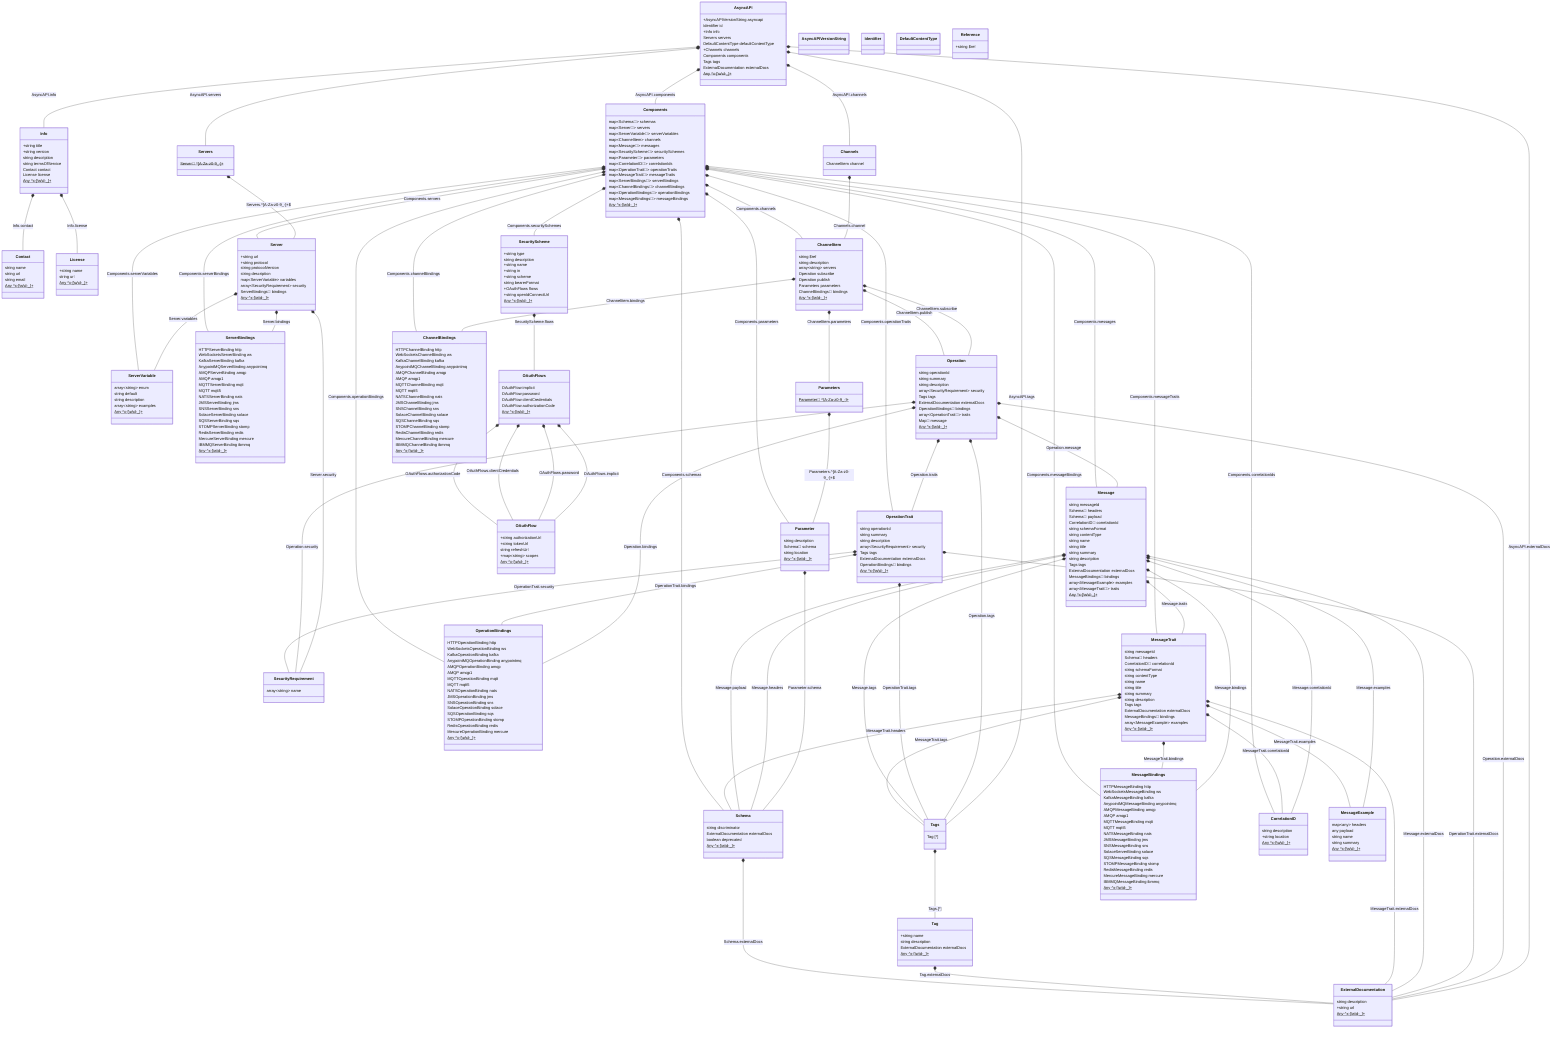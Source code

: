 classDiagram
  class AsyncAPI:::AsyncAPI {
    +AsyncAPIVersionString asyncapi
    Identifier id
    +Info info
    Servers servers
    DefaultContentType defaultContentType
    +Channels channels
    Components components
    Tags tags
    ExternalDocumentation externalDocs
    Any ^x-[\w\d\-\_]+$
  }
  AsyncAPI *-- Info : AsyncAPI.info
  AsyncAPI *-- Servers : AsyncAPI.servers
  AsyncAPI *-- Channels : AsyncAPI.channels
  AsyncAPI *-- Components : AsyncAPI.components
  AsyncAPI *-- Tags : AsyncAPI.tags
  AsyncAPI *-- ExternalDocumentation : AsyncAPI.externalDocs

  class AsyncAPIVersionString:::AsyncAPIVersionString {
  }

  class Identifier:::Identifier {
  }

  class Info:::Info {
    +string title
    +string version
    string description
    string termsOfService
    Contact contact
    License license
    Any ^x-[\w\d\-\_]+$
  }
  Info *-- Contact : Info.contact
  Info *-- License : Info.license

  class Contact:::Contact {
    string name
    string url
    string email
    Any ^x-[\w\d\-\_]+$
  }

  class License:::License {
    +string name
    string url
    Any ^x-[\w\d\-\_]+$
  }

  class Servers:::Servers {
    Server🔗 ^[A-Za-z0-9_\-]+$
  }
  Servers *-- Server : Servers.^[A-Za-z0-9_\-]+$

  class Server:::Server {
    +string url
    +string protocol
    string protocolVersion
    string description
    map~ServerVariable~ variables
    array~SecurityRequirement~ security
    ServerBindings🔗 bindings
    Any ^x-[\w\d\-\_]+$
  }
  Server *-- ServerVariable : Server.variables
  Server *-- SecurityRequirement : Server.security
  Server *-- ServerBindings : Server.bindings

  class ServerVariable:::ServerVariable {
    array~string~ enum
    string default
    string description
    array~string~ examples
    Any ^x-[\w\d\-\_]+$
  }

  class DefaultContentType:::DefaultContentType {
  }

  class Channels:::Channels {
    ChannelItem channel
  }
  Channels *-- ChannelItem : Channels.channel

  class ChannelItem:::ChannelItem {
    string $ref
    string description
    array~string~ servers
    Operation subscribe
    Operation publish
    Parameters parameters
    ChannelBindings🔗 bindings
    Any ^x-[\w\d\-\_]+$
  }
  ChannelItem *-- Operation : ChannelItem.subscribe
  ChannelItem *-- Operation : ChannelItem.publish
  ChannelItem *-- Parameters : ChannelItem.parameters
  ChannelItem *-- ChannelBindings : ChannelItem.bindings

  class Operation:::Operation {
    string operationId
    string summary
    string description
    array~SecurityRequirement~ security
    Tags tags
    ExternalDocumentation externalDocs
    OperationBindings🔗 bindings
    array~OperationTrait🔗~ traits
    Map🔗 message
    Any ^x-[\w\d\-\_]+$
  }
  Operation *-- SecurityRequirement : Operation.security
  Operation *-- Tags : Operation.tags
  Operation *-- ExternalDocumentation : Operation.externalDocs
  Operation *-- OperationBindings : Operation.bindings
  Operation *-- OperationTrait : Operation.traits
  Operation *-- Message : Operation.message

  class OperationTrait:::OperationTrait {
    string operationId
    string summary
    string description
    array~SecurityRequirement~ security
    Tags tags
    ExternalDocumentation externalDocs
    OperationBindings🔗 bindings
    Any ^x-[\w\d\-\_]+$
  }
  OperationTrait *-- SecurityRequirement : OperationTrait.security
  OperationTrait *-- Tags : OperationTrait.tags
  OperationTrait *-- ExternalDocumentation : OperationTrait.externalDocs
  OperationTrait *-- OperationBindings : OperationTrait.bindings

  class Parameters:::Parameters {
    Parameter🔗 ^[A-Za-z0-9_\-]+$
  }
  Parameters *-- Parameter : Parameters.^[A-Za-z0-9_\-]+$

  class Parameter:::Parameter {
    string description
    Schema🔗 schema
    string location
    Any ^x-[\w\d\-\_]+$
  }
  Parameter *-- Schema : Parameter.schema

  class ServerBindings:::ServerBindings {
    HTTPServerBinding http
    WebSocketsServerBinding ws
    KafkaServerBinding kafka
    AnypointMQServerBinding anypointmq
    AMQPServerBinding amqp
    AMQP amqp1
    MQTTServerBinding mqtt
    MQTT mqtt5
    NATSServerBinding nats
    JMSServerBinding jms
    SNSServerBinding sns
    SolaceServerBinding solace
    SQSServerBinding sqs
    STOMPServerBinding stomp
    RedisServerBinding redis
    MercureServerBinding mercure
    IBMMQServerBinding ibmmq
    Any ^x-[\w\d\-\_]+$
  }

  class ChannelBindings:::ChannelBindings {
    HTTPChannelBinding http
    WebSocketsChannelBinding ws
    KafkaChannelBinding kafka
    AnypointMQChannelBinding anypointmq
    AMQPChannelBinding amqp
    AMQP amqp1
    MQTTChannelBinding mqtt
    MQTT mqtt5
    NATSChannelBinding nats
    JMSChannelBinding jms
    SNSChannelBinding sns
    SolaceChannelBinding solace
    SQSChannelBinding sqs
    STOMPChannelBinding stomp
    RedisChannelBinding redis
    MercureChannelBinding mercure
    IBMMQChannelBinding ibmmq
    Any ^x-[\w\d\-\_]+$
  }

  class OperationBindings:::OperationBindings {
    HTTPOperationBinding http
    WebSocketsOperationBinding ws
    KafkaOperationBinding kafka
    AnypointMQOperationBinding anypointmq
    AMQPOperationBinding amqp
    AMQP amqp1
    MQTTOperationBinding mqtt
    MQTT mqtt5
    NATSOperationBinding nats
    JMSOperationBinding jms
    SNSOperationBinding sns
    SolaceOperationBinding solace
    SQSOperationBinding sqs
    STOMPOperationBinding stomp
    RedisOperationBinding redis
    MercureOperationBinding mercure
    Any ^x-[\w\d\-\_]+$
  }

  class MessageBindings:::MessageBindings {
    HTTPMessageBinding http
    WebSocketsMessageBinding ws
    KafkaMessageBinding kafka
    AnypointMQMessageBinding anypointmq
    AMQPMessageBinding amqp
    AMQP amqp1
    MQTTMessageBinding mqtt
    MQTT mqtt5
    NATSMessageBinding nats
    JMSMessageBinding jms
    SNSMessageBinding sns
    SolaceServerBinding solace
    SQSMessageBinding sqs
    STOMPMessageBinding stomp
    RedisMessageBinding redis
    MercureMessageBinding mercure
    IBMMQMessageBinding ibmmq
    Any ^x-[\w\d\-\_]+$
  }

  class Message:::Message {
    string messageId
    Schema🔗 headers
    Schema🔗 payload
    CorrelationID🔗 correlationId
    string schemaFormat
    string contentType
    string name
    string title
    string summary
    string description
    Tags tags
    ExternalDocumentation externalDocs
    MessageBindings🔗 bindings
    array~MessageExample~ examples
    array~MessageTrait🔗~ traits
    Any ^x-[\w\d\-\_]+$
  }
  Message *-- Schema : Message.headers
  Message *-- Schema : Message.payload
  Message *-- CorrelationID : Message.correlationId
  Message *-- Tags : Message.tags
  Message *-- ExternalDocumentation : Message.externalDocs
  Message *-- MessageBindings : Message.bindings
  Message *-- MessageExample : Message.examples
  Message *-- MessageTrait : Message.traits

  class MessageTrait:::MessageTrait {
    string messageId
    Schema🔗 headers
    CorrelationID🔗 correlationId
    string schemaFormat
    string contentType
    string name
    string title
    string summary
    string description
    Tags tags
    ExternalDocumentation externalDocs
    MessageBindings🔗 bindings
    array~MessageExample~ examples
    Any ^x-[\w\d\-\_]+$
  }
  MessageTrait *-- Schema : MessageTrait.headers
  MessageTrait *-- CorrelationID : MessageTrait.correlationId
  MessageTrait *-- Tags : MessageTrait.tags
  MessageTrait *-- ExternalDocumentation : MessageTrait.externalDocs
  MessageTrait *-- MessageBindings : MessageTrait.bindings
  MessageTrait *-- MessageExample : MessageTrait.examples

  class MessageExample:::MessageExample {
    map~any~ headers
    any payload
    string name
    string summary
    Any ^x-[\w\d\-\_]+$
  }

  class Tags:::Tags {
    Tag [*]
  }
  Tags *-- Tag : Tags.[*]

  class Tag:::Tag {
    +string name
    string description
    ExternalDocumentation externalDocs
    Any ^x-[\w\d\-\_]+$
  }
  Tag *-- ExternalDocumentation : Tag.externalDocs

  class ExternalDocumentation:::ExternalDocumentation {
    string description
    +string url
    Any ^x-[\w\d\-\_]+$
  }

  class Reference:::Reference {
    +string $ref
  }

  class Components:::Components {
    map~Schema🔗~ schemas
    map~Server🔗~ servers
    map~ServerVariable🔗~ serverVariables
    map~ChannelItem~ channels
    map~Message🔗~ messages
    map~SecurityScheme🔗~ securitySchemes
    map~Parameter🔗~ parameters
    map~CorrelationID🔗~ correlationIds
    map~OperationTrait🔗~ operationTraits
    map~MessageTrait🔗~ messageTraits
    map~ServerBindings🔗~ serverBindings
    map~ChannelBindings🔗~ channelBindings
    map~OperationBindings🔗~ operationBindings
    map~MessageBindings🔗~ messageBindings
    Any ^x-[\w\d\-\_]+$
  }
  Components *-- Schema : Components.schemas
  Components *-- Server : Components.servers
  Components *-- ServerVariable : Components.serverVariables
  Components *-- ChannelItem : Components.channels
  Components *-- Message : Components.messages
  Components *-- SecurityScheme : Components.securitySchemes
  Components *-- Parameter : Components.parameters
  Components *-- CorrelationID : Components.correlationIds
  Components *-- OperationTrait : Components.operationTraits
  Components *-- MessageTrait : Components.messageTraits
  Components *-- ServerBindings : Components.serverBindings
  Components *-- ChannelBindings : Components.channelBindings
  Components *-- OperationBindings : Components.operationBindings
  Components *-- MessageBindings : Components.messageBindings

  class Schema:::Schema {
    string discriminator
    ExternalDocumentation externalDocs
    boolean deprecated
    Any ^x-[\w\d\-\_]+$
  }
  Schema *-- ExternalDocumentation : Schema.externalDocs

  class SecurityScheme:::SecurityScheme {
    +string type
    string description
    +string name
    +string in
    +string scheme
    string bearerFormat
    +OAuthFlows flows
    +string openIdConnectUrl
    Any ^x-[\w\d\-\_]+$
  }
  SecurityScheme *-- OAuthFlows : SecurityScheme.flows

  class OAuthFlows:::OAuthFlows {
    OAuthFlow implicit
    OAuthFlow password
    OAuthFlow clientCredentials
    OAuthFlow authorizationCode
    Any ^x-[\w\d\-\_]+$
  }
  OAuthFlows *-- OAuthFlow : OAuthFlows.implicit
  OAuthFlows *-- OAuthFlow : OAuthFlows.password
  OAuthFlows *-- OAuthFlow : OAuthFlows.clientCredentials
  OAuthFlows *-- OAuthFlow : OAuthFlows.authorizationCode

  class OAuthFlow:::OAuthFlow {
    +string authorizationUrl
    +string tokenUrl
    string refreshUrl
    +map~string~ scopes
    Any ^x-[\w\d\-\_]+$
  }

  class SecurityRequirement:::SecurityRequirement {
    array~string~ name
  }

  class CorrelationID:::CorrelationID {
    string description
    +string location
    Any ^x-[\w\d\-\_]+$
  }